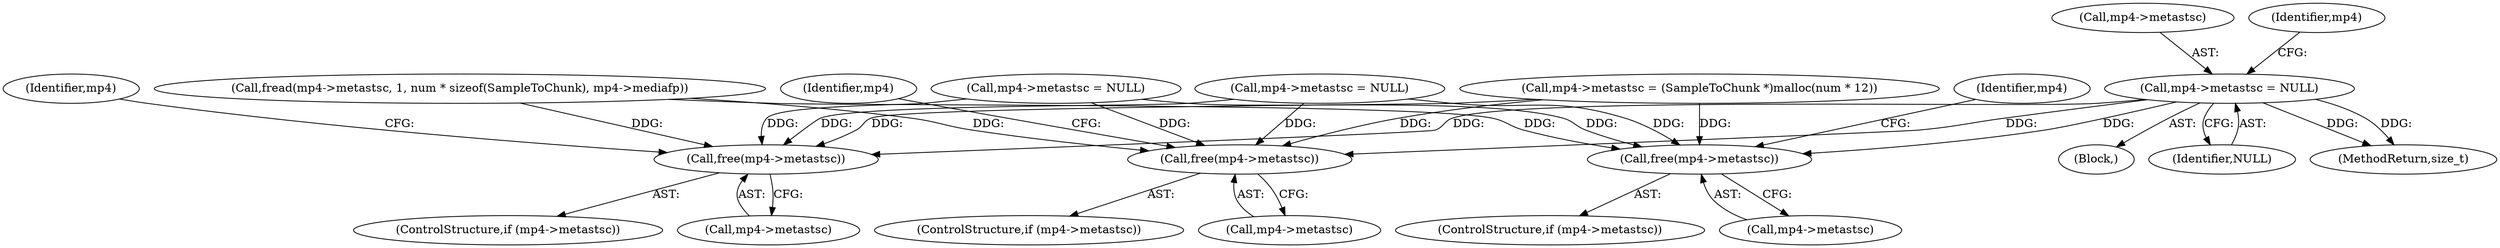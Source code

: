digraph "0_gpmf-parser_341f12cd5b97ab419e53853ca00176457c9f1681_5@pointer" {
"1001341" [label="(Call,mp4->metastsc = NULL)"];
"1000768" [label="(Call,free(mp4->metastsc))"];
"1001337" [label="(Call,free(mp4->metastsc))"];
"1001693" [label="(Call,free(mp4->metastsc))"];
"1001192" [label="(Block,)"];
"1001341" [label="(Call,mp4->metastsc = NULL)"];
"1001699" [label="(Identifier,mp4)"];
"1001342" [label="(Call,mp4->metastsc)"];
"1001345" [label="(Identifier,NULL)"];
"1000764" [label="(ControlStructure,if (mp4->metastsc))"];
"1000769" [label="(Call,mp4->metastsc)"];
"1000774" [label="(Identifier,mp4)"];
"1001693" [label="(Call,free(mp4->metastsc))"];
"1001333" [label="(ControlStructure,if (mp4->metastsc))"];
"1001338" [label="(Call,mp4->metastsc)"];
"1000772" [label="(Call,mp4->metastsc = (SampleToChunk *)malloc(num * 12))"];
"1001992" [label="(MethodReturn,size_t)"];
"1001348" [label="(Identifier,mp4)"];
"1001337" [label="(Call,free(mp4->metastsc))"];
"1001697" [label="(Call,mp4->metastsc = NULL)"];
"1001689" [label="(ControlStructure,if (mp4->metastsc))"];
"1000885" [label="(Call,mp4->metastsc = NULL)"];
"1000768" [label="(Call,free(mp4->metastsc))"];
"1001343" [label="(Identifier,mp4)"];
"1000793" [label="(Call,fread(mp4->metastsc, 1, num * sizeof(SampleToChunk), mp4->mediafp))"];
"1001694" [label="(Call,mp4->metastsc)"];
"1001341" -> "1001192"  [label="AST: "];
"1001341" -> "1001345"  [label="CFG: "];
"1001342" -> "1001341"  [label="AST: "];
"1001345" -> "1001341"  [label="AST: "];
"1001348" -> "1001341"  [label="CFG: "];
"1001341" -> "1001992"  [label="DDG: "];
"1001341" -> "1001992"  [label="DDG: "];
"1001341" -> "1000768"  [label="DDG: "];
"1001341" -> "1001337"  [label="DDG: "];
"1001341" -> "1001693"  [label="DDG: "];
"1000768" -> "1000764"  [label="AST: "];
"1000768" -> "1000769"  [label="CFG: "];
"1000769" -> "1000768"  [label="AST: "];
"1000774" -> "1000768"  [label="CFG: "];
"1000772" -> "1000768"  [label="DDG: "];
"1000885" -> "1000768"  [label="DDG: "];
"1000793" -> "1000768"  [label="DDG: "];
"1001697" -> "1000768"  [label="DDG: "];
"1001337" -> "1001333"  [label="AST: "];
"1001337" -> "1001338"  [label="CFG: "];
"1001338" -> "1001337"  [label="AST: "];
"1001343" -> "1001337"  [label="CFG: "];
"1000772" -> "1001337"  [label="DDG: "];
"1000885" -> "1001337"  [label="DDG: "];
"1000793" -> "1001337"  [label="DDG: "];
"1001697" -> "1001337"  [label="DDG: "];
"1001693" -> "1001689"  [label="AST: "];
"1001693" -> "1001694"  [label="CFG: "];
"1001694" -> "1001693"  [label="AST: "];
"1001699" -> "1001693"  [label="CFG: "];
"1000772" -> "1001693"  [label="DDG: "];
"1000885" -> "1001693"  [label="DDG: "];
"1000793" -> "1001693"  [label="DDG: "];
"1001697" -> "1001693"  [label="DDG: "];
}
